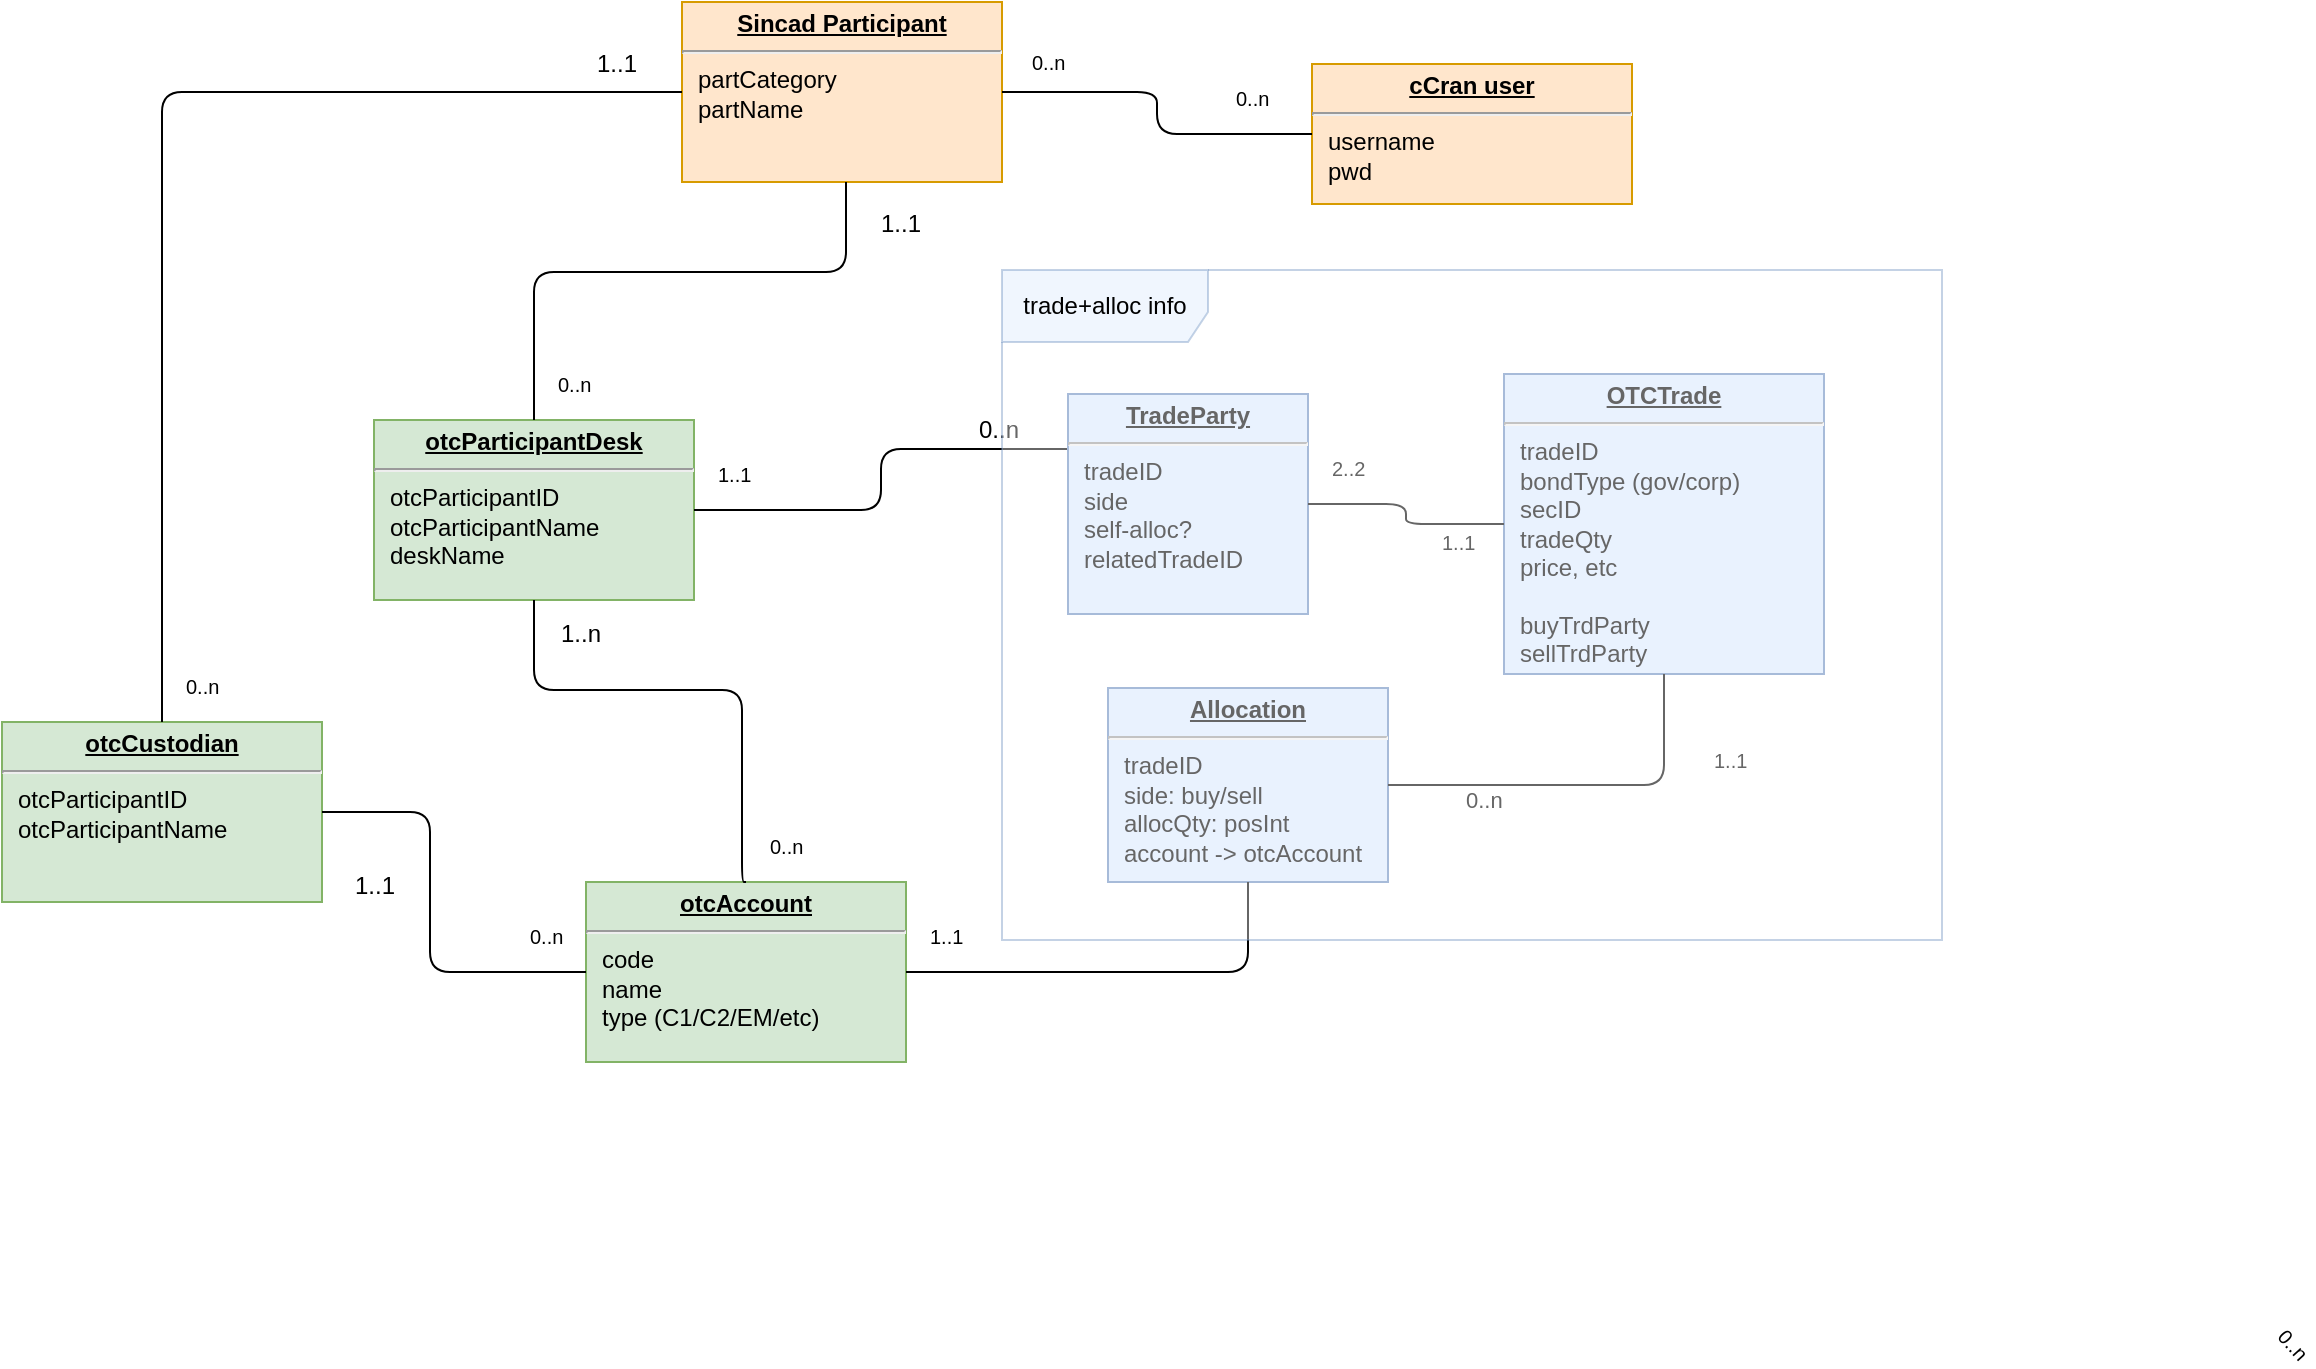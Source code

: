 <mxfile version="12.9.14" type="github">
  <diagram name="Page-1" id="e7e014a7-5840-1c2e-5031-d8a46d1fe8dd">
    <mxGraphModel dx="1038" dy="561" grid="0" gridSize="10" guides="1" tooltips="1" connect="1" arrows="1" fold="1" page="1" pageScale="1" pageWidth="1169" pageHeight="826" background="#ffffff" math="0" shadow="0">
      <root>
        <mxCell id="0" />
        <mxCell id="1" parent="0" />
        <mxCell id="r-QglApbOxRZuHr2_mNW-43" value="&lt;p style=&quot;margin: 0px ; margin-top: 4px ; text-align: center ; text-decoration: underline&quot;&gt;&lt;b&gt;Sincad Participant&lt;/b&gt;&lt;/p&gt;&lt;hr&gt;&lt;p style=&quot;margin: 0px ; margin-left: 8px&quot;&gt;partCategory&lt;br&gt;partName&lt;br&gt;&lt;/p&gt;" style="verticalAlign=top;align=left;overflow=fill;fontSize=12;fontFamily=Helvetica;html=1;fillColor=#ffe6cc;strokeColor=#d79b00;" parent="1" vertex="1">
          <mxGeometry x="436" y="129" width="160" height="90" as="geometry" />
        </mxCell>
        <mxCell id="r-QglApbOxRZuHr2_mNW-44" value="&lt;p style=&quot;margin: 0px ; margin-top: 4px ; text-align: center ; text-decoration: underline&quot;&gt;&lt;b&gt;otcParticipantDesk&lt;/b&gt;&lt;/p&gt;&lt;hr&gt;&lt;p style=&quot;margin: 0px ; margin-left: 8px&quot;&gt;otcParticipantID&lt;br&gt;otcParticipantName&lt;br&gt;deskName&lt;/p&gt;" style="verticalAlign=top;align=left;overflow=fill;fontSize=12;fontFamily=Helvetica;html=1;fillColor=#d5e8d4;strokeColor=#82b366;" parent="1" vertex="1">
          <mxGeometry x="282" y="338" width="160" height="90" as="geometry" />
        </mxCell>
        <mxCell id="r-QglApbOxRZuHr2_mNW-45" value="&lt;p style=&quot;margin: 0px ; margin-top: 4px ; text-align: center ; text-decoration: underline&quot;&gt;&lt;b&gt;otcAccount&lt;/b&gt;&lt;/p&gt;&lt;hr&gt;&lt;p style=&quot;margin: 0px ; margin-left: 8px&quot;&gt;code&lt;br&gt;name&lt;/p&gt;&lt;p style=&quot;margin: 0px ; margin-left: 8px&quot;&gt;type (C1/C2/EM/etc)&lt;/p&gt;" style="verticalAlign=top;align=left;overflow=fill;fontSize=12;fontFamily=Helvetica;html=1;fillColor=#d5e8d4;strokeColor=#82b366;" parent="1" vertex="1">
          <mxGeometry x="388" y="569" width="160" height="90" as="geometry" />
        </mxCell>
        <mxCell id="r-QglApbOxRZuHr2_mNW-55" value="" style="endArrow=none;html=1;startArrow=none;startFill=0;edgeStyle=orthogonalEdgeStyle;exitX=0.5;exitY=0;exitDx=0;exitDy=0;endFill=0;" parent="1" source="r-QglApbOxRZuHr2_mNW-45" target="r-QglApbOxRZuHr2_mNW-44" edge="1">
          <mxGeometry relative="1" as="geometry">
            <mxPoint x="311" y="430" as="sourcePoint" />
            <mxPoint x="471" y="430" as="targetPoint" />
            <Array as="points">
              <mxPoint x="466" y="473" />
              <mxPoint x="362" y="473" />
            </Array>
          </mxGeometry>
        </mxCell>
        <mxCell id="r-QglApbOxRZuHr2_mNW-56" value="0..n" style="resizable=0;html=1;align=left;verticalAlign=top;labelBackgroundColor=#ffffff;fontSize=10;" parent="r-QglApbOxRZuHr2_mNW-55" connectable="0" vertex="1">
          <mxGeometry x="-1" relative="1" as="geometry">
            <mxPoint x="10" y="-30" as="offset" />
          </mxGeometry>
        </mxCell>
        <mxCell id="r-QglApbOxRZuHr2_mNW-57" value="" style="resizable=0;html=1;align=right;verticalAlign=top;labelBackgroundColor=#ffffff;fontSize=10;" parent="r-QglApbOxRZuHr2_mNW-55" connectable="0" vertex="1">
          <mxGeometry x="1" relative="1" as="geometry">
            <mxPoint x="-15.2" y="4.7" as="offset" />
          </mxGeometry>
        </mxCell>
        <mxCell id="r-QglApbOxRZuHr2_mNW-58" value="1..n" style="text;html=1;align=center;verticalAlign=middle;resizable=0;points=[];autosize=1;" parent="1" vertex="1">
          <mxGeometry x="365" y="435" width="40" height="20" as="geometry" />
        </mxCell>
        <mxCell id="r-QglApbOxRZuHr2_mNW-59" value="" style="endArrow=none;html=1;startArrow=none;startFill=0;edgeStyle=orthogonalEdgeStyle;exitX=0.5;exitY=0;exitDx=0;exitDy=0;endFill=0;" parent="1" source="r-QglApbOxRZuHr2_mNW-44" target="r-QglApbOxRZuHr2_mNW-43" edge="1">
          <mxGeometry x="-0.286" y="40" relative="1" as="geometry">
            <mxPoint x="691" y="390" as="sourcePoint" />
            <mxPoint x="621" y="250" as="targetPoint" />
            <Array as="points">
              <mxPoint x="362" y="264" />
              <mxPoint x="518" y="264" />
            </Array>
            <mxPoint as="offset" />
          </mxGeometry>
        </mxCell>
        <mxCell id="r-QglApbOxRZuHr2_mNW-60" value="0..n" style="resizable=0;html=1;align=left;verticalAlign=top;labelBackgroundColor=#ffffff;fontSize=10;" parent="r-QglApbOxRZuHr2_mNW-59" connectable="0" vertex="1">
          <mxGeometry x="-1" relative="1" as="geometry">
            <mxPoint x="10" y="-30" as="offset" />
          </mxGeometry>
        </mxCell>
        <mxCell id="r-QglApbOxRZuHr2_mNW-61" value="" style="resizable=0;html=1;align=right;verticalAlign=top;labelBackgroundColor=#ffffff;fontSize=10;" parent="r-QglApbOxRZuHr2_mNW-59" connectable="0" vertex="1">
          <mxGeometry x="1" relative="1" as="geometry">
            <mxPoint x="-15.2" y="4.7" as="offset" />
          </mxGeometry>
        </mxCell>
        <mxCell id="r-QglApbOxRZuHr2_mNW-62" value="1..1" style="text;html=1;align=center;verticalAlign=middle;resizable=0;points=[];autosize=1;" parent="1" vertex="1">
          <mxGeometry x="525" y="230" width="40" height="20" as="geometry" />
        </mxCell>
        <mxCell id="r-QglApbOxRZuHr2_mNW-64" value="" style="endArrow=none;html=1;startArrow=none;startFill=0;edgeStyle=orthogonalEdgeStyle;exitX=1;exitY=0.5;exitDx=0;exitDy=0;endFill=0;entryX=0;entryY=0.25;entryDx=0;entryDy=0;" parent="1" source="r-QglApbOxRZuHr2_mNW-44" target="104fRdmMnucotuJA-c0r-9" edge="1">
          <mxGeometry relative="1" as="geometry">
            <mxPoint x="361.0" y="380" as="sourcePoint" />
            <mxPoint x="561" y="330" as="targetPoint" />
          </mxGeometry>
        </mxCell>
        <mxCell id="r-QglApbOxRZuHr2_mNW-65" value="1..1" style="resizable=0;html=1;align=left;verticalAlign=top;labelBackgroundColor=#ffffff;fontSize=10;" parent="r-QglApbOxRZuHr2_mNW-64" connectable="0" vertex="1">
          <mxGeometry x="-1" relative="1" as="geometry">
            <mxPoint x="10" y="-30" as="offset" />
          </mxGeometry>
        </mxCell>
        <mxCell id="r-QglApbOxRZuHr2_mNW-66" value="" style="resizable=0;html=1;align=right;verticalAlign=top;labelBackgroundColor=#ffffff;fontSize=10;" parent="r-QglApbOxRZuHr2_mNW-64" connectable="0" vertex="1">
          <mxGeometry x="1" relative="1" as="geometry">
            <mxPoint x="-15.2" y="4.7" as="offset" />
          </mxGeometry>
        </mxCell>
        <mxCell id="r-QglApbOxRZuHr2_mNW-67" value="0..n" style="resizable=0;html=1;align=left;verticalAlign=top;labelBackgroundColor=#ffffff;fontSize=10;rotation=48;" parent="1" connectable="0" vertex="1">
          <mxGeometry x="651.0" y="585" as="geometry">
            <mxPoint x="545.331" y="-307.257" as="offset" />
          </mxGeometry>
        </mxCell>
        <mxCell id="r-QglApbOxRZuHr2_mNW-76" value="0..n" style="text;html=1;align=center;verticalAlign=middle;resizable=0;points=[];autosize=1;" parent="1" vertex="1">
          <mxGeometry x="574" y="333" width="40" height="20" as="geometry" />
        </mxCell>
        <mxCell id="r-QglApbOxRZuHr2_mNW-77" value="&lt;p style=&quot;margin: 0px ; margin-top: 4px ; text-align: center ; text-decoration: underline&quot;&gt;&lt;b&gt;otcCustodian&lt;/b&gt;&lt;/p&gt;&lt;hr&gt;&lt;p style=&quot;margin: 0px ; margin-left: 8px&quot;&gt;otcParticipantID&lt;br&gt;otcParticipantName&lt;br&gt;&lt;br&gt;&lt;/p&gt;" style="verticalAlign=top;align=left;overflow=fill;fontSize=12;fontFamily=Helvetica;html=1;fillColor=#d5e8d4;strokeColor=#82b366;" parent="1" vertex="1">
          <mxGeometry x="96" y="489" width="160" height="90" as="geometry" />
        </mxCell>
        <mxCell id="r-QglApbOxRZuHr2_mNW-78" value="" style="endArrow=none;html=1;startArrow=none;startFill=0;edgeStyle=orthogonalEdgeStyle;exitX=0;exitY=0.5;exitDx=0;exitDy=0;endFill=0;entryX=1;entryY=0.5;entryDx=0;entryDy=0;" parent="1" source="r-QglApbOxRZuHr2_mNW-45" target="r-QglApbOxRZuHr2_mNW-77" edge="1">
          <mxGeometry relative="1" as="geometry">
            <mxPoint x="511" y="610" as="sourcePoint" />
            <mxPoint x="361" y="470" as="targetPoint" />
            <Array as="points">
              <mxPoint x="310" y="614" />
              <mxPoint x="310" y="534" />
            </Array>
          </mxGeometry>
        </mxCell>
        <mxCell id="r-QglApbOxRZuHr2_mNW-79" value="0..n" style="resizable=0;html=1;align=left;verticalAlign=top;labelBackgroundColor=#ffffff;fontSize=10;" parent="r-QglApbOxRZuHr2_mNW-78" connectable="0" vertex="1">
          <mxGeometry x="-1" relative="1" as="geometry">
            <mxPoint x="-30" y="-30" as="offset" />
          </mxGeometry>
        </mxCell>
        <mxCell id="r-QglApbOxRZuHr2_mNW-80" value="" style="resizable=0;html=1;align=right;verticalAlign=top;labelBackgroundColor=#ffffff;fontSize=10;" parent="r-QglApbOxRZuHr2_mNW-78" connectable="0" vertex="1">
          <mxGeometry x="1" relative="1" as="geometry">
            <mxPoint x="-15.2" y="4.7" as="offset" />
          </mxGeometry>
        </mxCell>
        <mxCell id="r-QglApbOxRZuHr2_mNW-81" value="1..1" style="text;html=1;align=center;verticalAlign=middle;resizable=0;points=[];autosize=1;" parent="1" vertex="1">
          <mxGeometry x="262" y="561" width="40" height="20" as="geometry" />
        </mxCell>
        <mxCell id="104fRdmMnucotuJA-c0r-1" value="&lt;p style=&quot;margin: 0px ; margin-top: 4px ; text-align: center ; text-decoration: underline&quot;&gt;&lt;b&gt;cCran user&lt;/b&gt;&lt;/p&gt;&lt;hr&gt;&lt;p style=&quot;margin: 0px ; margin-left: 8px&quot;&gt;username&lt;br&gt;pwd&lt;/p&gt;" style="verticalAlign=top;align=left;overflow=fill;fontSize=12;fontFamily=Helvetica;html=1;fillColor=#ffe6cc;strokeColor=#d79b00;" vertex="1" parent="1">
          <mxGeometry x="751" y="160" width="160" height="70" as="geometry" />
        </mxCell>
        <mxCell id="104fRdmMnucotuJA-c0r-3" value="" style="endArrow=none;html=1;startArrow=none;startFill=0;edgeStyle=orthogonalEdgeStyle;exitX=0;exitY=0.5;exitDx=0;exitDy=0;endFill=0;" edge="1" parent="1" source="104fRdmMnucotuJA-c0r-1" target="r-QglApbOxRZuHr2_mNW-43">
          <mxGeometry relative="1" as="geometry">
            <mxPoint x="361" y="380" as="sourcePoint" />
            <mxPoint x="528.2" y="211.17" as="targetPoint" />
          </mxGeometry>
        </mxCell>
        <mxCell id="104fRdmMnucotuJA-c0r-4" value="0..n" style="resizable=0;html=1;align=left;verticalAlign=top;labelBackgroundColor=#ffffff;fontSize=10;" connectable="0" vertex="1" parent="104fRdmMnucotuJA-c0r-3">
          <mxGeometry x="-1" relative="1" as="geometry">
            <mxPoint x="-40" y="-30" as="offset" />
          </mxGeometry>
        </mxCell>
        <mxCell id="104fRdmMnucotuJA-c0r-5" value="" style="resizable=0;html=1;align=right;verticalAlign=top;labelBackgroundColor=#ffffff;fontSize=10;" connectable="0" vertex="1" parent="104fRdmMnucotuJA-c0r-3">
          <mxGeometry x="1" relative="1" as="geometry">
            <mxPoint x="-15.2" y="4.7" as="offset" />
          </mxGeometry>
        </mxCell>
        <mxCell id="104fRdmMnucotuJA-c0r-7" value="0..n" style="resizable=0;html=1;align=left;verticalAlign=top;labelBackgroundColor=#ffffff;fontSize=10;" connectable="0" vertex="1" parent="1">
          <mxGeometry x="649" y="177" as="geometry">
            <mxPoint x="-40" y="-30" as="offset" />
          </mxGeometry>
        </mxCell>
        <mxCell id="104fRdmMnucotuJA-c0r-8" value="&lt;p style=&quot;margin: 0px ; margin-top: 4px ; text-align: center ; text-decoration: underline&quot;&gt;&lt;b&gt;OTCTrade&lt;/b&gt;&lt;/p&gt;&lt;hr&gt;&lt;p style=&quot;margin: 0px ; margin-left: 8px&quot;&gt;tradeID&lt;/p&gt;&lt;p style=&quot;margin: 0px ; margin-left: 8px&quot;&gt;bondType (gov/corp)&lt;/p&gt;&lt;p style=&quot;margin: 0px ; margin-left: 8px&quot;&gt;secID&lt;/p&gt;&lt;p style=&quot;margin: 0px ; margin-left: 8px&quot;&gt;tradeQty&lt;/p&gt;&lt;p style=&quot;margin: 0px ; margin-left: 8px&quot;&gt;price, etc&lt;/p&gt;&lt;p style=&quot;margin: 0px ; margin-left: 8px&quot;&gt;&lt;br&gt;&lt;/p&gt;&lt;p style=&quot;margin: 0px ; margin-left: 8px&quot;&gt;buyTrdParty&lt;/p&gt;&lt;p style=&quot;margin: 0px ; margin-left: 8px&quot;&gt;sellTrdParty&lt;/p&gt;" style="verticalAlign=top;align=left;overflow=fill;fontSize=12;fontFamily=Helvetica;html=1;fillColor=#dae8fc;strokeColor=#6c8ebf;" vertex="1" parent="1">
          <mxGeometry x="847" y="315" width="160" height="150" as="geometry" />
        </mxCell>
        <mxCell id="104fRdmMnucotuJA-c0r-9" value="&lt;p style=&quot;margin: 0px ; margin-top: 4px ; text-align: center ; text-decoration: underline&quot;&gt;&lt;b&gt;TradeParty&lt;/b&gt;&lt;/p&gt;&lt;hr&gt;&lt;p style=&quot;margin: 0px ; margin-left: 8px&quot;&gt;tradeID&lt;/p&gt;&lt;p style=&quot;margin: 0px ; margin-left: 8px&quot;&gt;side&lt;/p&gt;&lt;p style=&quot;margin: 0px ; margin-left: 8px&quot;&gt;self-alloc?&lt;/p&gt;&lt;p style=&quot;margin: 0px ; margin-left: 8px&quot;&gt;relatedTradeID&lt;/p&gt;&lt;p style=&quot;margin: 0px ; margin-left: 8px&quot;&gt;&lt;span style=&quot;font-family: monospace ; font-size: 0px&quot;&gt;%3CmxGraphModel%3E%3Croot%3E%3CmxCell%20id%3D%220%22%2F%3E%3CmxCell%20id%3D%221%22%20parent%3D%220%22%2F%3E%3CmxCell%20id%3D%222%22%20value%3D%22%26lt%3Bp%20style%3D%26quot%3Bmargin%3A%200px%20%3B%20margin-top%3A%204px%20%3B%20text-align%3A%20center%20%3B%20text-decoration%3A%20underline%26quot%3B%26gt%3B%26lt%3Bb%26gt%3BTradeSide%26lt%3B%2Fb%26gt%3B%26lt%3B%2Fp%26gt%3B%26lt%3Bhr%26gt%3B%26lt%3Bp%20style%3D%26quot%3Bmargin%3A%200px%20%3B%20margin-left%3A%208px%26quot%3B%26gt%3BtradeID%26lt%3B%2Fp%26gt%3B%26lt%3Bp%20style%3D%26quot%3Bmargin%3A%200px%20%3B%20margin-left%3A%208px%26quot%3B%26gt%3BbondType%20(gov%2Fcorp)%26lt%3B%2Fp%26gt%3B%26lt%3Bp%20style%3D%26quot%3Bmargin%3A%200px%20%3B%20margin-left%3A%208px%26quot%3B%26gt%3BsecID%26lt%3B%2Fp%26gt%3B%26lt%3Bp%20style%3D%26quot%3Bmargin%3A%200px%20%3B%20margin-left%3A%208px%26quot%3B%26gt%3Bquantity%26lt%3B%2Fp%26gt%3B%26lt%3Bp%20style%3D%26quot%3Bmargin%3A%200px%20%3B%20margin-left%3A%208px%26quot%3B%26gt%3Bprice%2C%20etc%26lt%3B%2Fp%26gt%3B%26lt%3Bp%20style%3D%26quot%3Bmargin%3A%200px%20%3B%20margin-left%3A%208px%26quot%3B%26gt%3B%26lt%3Bbr%26gt%3B%26lt%3B%2Fp%26gt%3B%26lt%3Bp%20style%3D%26quot%3Bmargin%3A%200px%20%3B%20margin-left%3A%208px%26quot%3B%26gt%3BrelatedTradeID%26lt%3B%2Fp%26gt%3B%26lt%3Bp%20style%3D%26quot%3Bmargin%3A%200px%20%3B%20margin-left%3A%208px%26quot%3B%26gt%3Bself-alloc%3F%26lt%3B%2Fp%26gt%3B%26lt%3Bp%20style%3D%26quot%3Bmargin%3A%200px%20%3B%20margin-left%3A%208px%26quot%3B%26gt%3B%26lt%3Bbr%26gt%3B%26lt%3B%2Fp%26gt%3B%22%20style%3D%22verticalAlign%3Dtop%3Balign%3Dleft%3Boverflow%3Dfill%3BfontSize%3D12%3BfontFamily%3DHelvetica%3Bhtml%3D1%3BfillColor%3D%23dae8fc%3BstrokeColor%3D%236c8ebf%3B%22%20vertex%3D%221%22%20parent%3D%221%22%3E%3CmxGeometry%20x%3D%22550%22%20y%3D%22220%22%20width%3D%22160%22%20height%3D%22160%22%20as%3D%22geometry%22%2F%3E%3C%2FmxCell%3E%3C%2Froot%3E%3C%2FmxGraphModel%&lt;/span&gt;&lt;/p&gt;" style="verticalAlign=top;align=left;overflow=fill;fontSize=12;fontFamily=Helvetica;html=1;fillColor=#dae8fc;strokeColor=#6c8ebf;" vertex="1" parent="1">
          <mxGeometry x="629" y="325" width="120" height="110" as="geometry" />
        </mxCell>
        <mxCell id="104fRdmMnucotuJA-c0r-11" value="&lt;p style=&quot;margin: 0px ; margin-top: 4px ; text-align: center ; text-decoration: underline&quot;&gt;&lt;b&gt;Allocation&lt;/b&gt;&lt;/p&gt;&lt;hr&gt;&lt;p style=&quot;margin: 0px ; margin-left: 8px&quot;&gt;tradeID&lt;/p&gt;&lt;p style=&quot;margin: 0px ; margin-left: 8px&quot;&gt;side: buy/sell&lt;/p&gt;&lt;p style=&quot;margin: 0px ; margin-left: 8px&quot;&gt;allocQty: posInt&amp;nbsp;&lt;/p&gt;&lt;p style=&quot;margin: 0px ; margin-left: 8px&quot;&gt;account -&amp;gt; otcAccount&lt;/p&gt;" style="verticalAlign=top;align=left;overflow=fill;fontSize=12;fontFamily=Helvetica;html=1;fillColor=#dae8fc;strokeColor=#6c8ebf;" vertex="1" parent="1">
          <mxGeometry x="649" y="472" width="140" height="97" as="geometry" />
        </mxCell>
        <mxCell id="104fRdmMnucotuJA-c0r-12" value="" style="endArrow=none;html=1;startArrow=none;startFill=0;edgeStyle=orthogonalEdgeStyle;exitX=1;exitY=0.5;exitDx=0;exitDy=0;endFill=0;entryX=0;entryY=0.5;entryDx=0;entryDy=0;" edge="1" parent="1" source="104fRdmMnucotuJA-c0r-9" target="104fRdmMnucotuJA-c0r-8">
          <mxGeometry relative="1" as="geometry">
            <mxPoint x="441" y="425" as="sourcePoint" />
            <mxPoint x="601" y="367.5" as="targetPoint" />
          </mxGeometry>
        </mxCell>
        <mxCell id="104fRdmMnucotuJA-c0r-13" value="2..2" style="resizable=0;html=1;align=left;verticalAlign=top;labelBackgroundColor=#ffffff;fontSize=10;" connectable="0" vertex="1" parent="104fRdmMnucotuJA-c0r-12">
          <mxGeometry x="-1" relative="1" as="geometry">
            <mxPoint x="10" y="-30" as="offset" />
          </mxGeometry>
        </mxCell>
        <mxCell id="104fRdmMnucotuJA-c0r-14" value="" style="resizable=0;html=1;align=right;verticalAlign=top;labelBackgroundColor=#ffffff;fontSize=10;" connectable="0" vertex="1" parent="104fRdmMnucotuJA-c0r-12">
          <mxGeometry x="1" relative="1" as="geometry">
            <mxPoint x="-15.2" y="4.7" as="offset" />
          </mxGeometry>
        </mxCell>
        <mxCell id="104fRdmMnucotuJA-c0r-15" value="" style="endArrow=none;html=1;startArrow=none;startFill=0;edgeStyle=orthogonalEdgeStyle;exitX=1;exitY=0.5;exitDx=0;exitDy=0;endFill=0;entryX=0.5;entryY=1;entryDx=0;entryDy=0;" edge="1" parent="1" source="104fRdmMnucotuJA-c0r-11" target="104fRdmMnucotuJA-c0r-8">
          <mxGeometry relative="1" as="geometry">
            <mxPoint x="861" y="511.5" as="sourcePoint" />
            <mxPoint x="1021" y="454" as="targetPoint" />
          </mxGeometry>
        </mxCell>
        <mxCell id="104fRdmMnucotuJA-c0r-16" value="1..1" style="resizable=0;html=1;align=left;verticalAlign=top;labelBackgroundColor=#ffffff;fontSize=10;" connectable="0" vertex="1" parent="104fRdmMnucotuJA-c0r-15">
          <mxGeometry x="-1" relative="1" as="geometry">
            <mxPoint x="161" y="-24.5" as="offset" />
          </mxGeometry>
        </mxCell>
        <mxCell id="104fRdmMnucotuJA-c0r-17" value="" style="resizable=0;html=1;align=right;verticalAlign=top;labelBackgroundColor=#ffffff;fontSize=10;" connectable="0" vertex="1" parent="104fRdmMnucotuJA-c0r-15">
          <mxGeometry x="1" relative="1" as="geometry">
            <mxPoint x="-15.2" y="4.7" as="offset" />
          </mxGeometry>
        </mxCell>
        <mxCell id="104fRdmMnucotuJA-c0r-18" value="" style="endArrow=none;html=1;startArrow=none;startFill=0;edgeStyle=orthogonalEdgeStyle;exitX=1;exitY=0.5;exitDx=0;exitDy=0;endFill=0;entryX=0.5;entryY=1;entryDx=0;entryDy=0;" edge="1" parent="1" source="r-QglApbOxRZuHr2_mNW-45" target="104fRdmMnucotuJA-c0r-11">
          <mxGeometry relative="1" as="geometry">
            <mxPoint x="811" y="561.5" as="sourcePoint" />
            <mxPoint x="861" y="420" as="targetPoint" />
          </mxGeometry>
        </mxCell>
        <mxCell id="104fRdmMnucotuJA-c0r-19" value="1..1" style="resizable=0;html=1;align=left;verticalAlign=top;labelBackgroundColor=#ffffff;fontSize=10;" connectable="0" vertex="1" parent="104fRdmMnucotuJA-c0r-18">
          <mxGeometry x="-1" relative="1" as="geometry">
            <mxPoint x="10" y="-30" as="offset" />
          </mxGeometry>
        </mxCell>
        <mxCell id="104fRdmMnucotuJA-c0r-20" value="" style="resizable=0;html=1;align=right;verticalAlign=top;labelBackgroundColor=#ffffff;fontSize=10;" connectable="0" vertex="1" parent="104fRdmMnucotuJA-c0r-18">
          <mxGeometry x="1" relative="1" as="geometry">
            <mxPoint x="-15.2" y="4.7" as="offset" />
          </mxGeometry>
        </mxCell>
        <mxCell id="104fRdmMnucotuJA-c0r-21" value="1..1" style="resizable=0;html=1;align=left;verticalAlign=top;labelBackgroundColor=#ffffff;fontSize=10;direction=west;" connectable="0" vertex="1" parent="1">
          <mxGeometry x="779" y="455" as="geometry">
            <mxPoint x="35" y="-68" as="offset" />
          </mxGeometry>
        </mxCell>
        <mxCell id="104fRdmMnucotuJA-c0r-22" value="&lt;font style=&quot;font-size: 11px&quot;&gt;0..n&lt;/font&gt;" style="resizable=0;html=1;align=left;verticalAlign=top;labelBackgroundColor=#ffffff;fontSize=10;" connectable="0" vertex="1" parent="1">
          <mxGeometry x="696" y="598" as="geometry">
            <mxPoint x="130" y="-83" as="offset" />
          </mxGeometry>
        </mxCell>
        <mxCell id="104fRdmMnucotuJA-c0r-29" value="trade+alloc info" style="shape=umlFrame;whiteSpace=wrap;html=1;shadow=0;comic=0;opacity=40;swimlaneFillColor=#ffffff;fillColor=#dae8fc;strokeColor=#6c8ebf;width=103;height=36;" vertex="1" parent="1">
          <mxGeometry x="596" y="263" width="470" height="335" as="geometry" />
        </mxCell>
        <mxCell id="104fRdmMnucotuJA-c0r-30" value="" style="endArrow=none;html=1;startArrow=none;startFill=0;edgeStyle=orthogonalEdgeStyle;exitX=0.5;exitY=0;exitDx=0;exitDy=0;endFill=0;entryX=0;entryY=0.5;entryDx=0;entryDy=0;" edge="1" parent="1" source="r-QglApbOxRZuHr2_mNW-77" target="r-QglApbOxRZuHr2_mNW-43">
          <mxGeometry relative="1" as="geometry">
            <mxPoint x="561" y="630" as="sourcePoint" />
            <mxPoint x="372.0" y="438" as="targetPoint" />
          </mxGeometry>
        </mxCell>
        <mxCell id="104fRdmMnucotuJA-c0r-31" value="0..n" style="resizable=0;html=1;align=left;verticalAlign=top;labelBackgroundColor=#ffffff;fontSize=10;" connectable="0" vertex="1" parent="104fRdmMnucotuJA-c0r-30">
          <mxGeometry x="-1" relative="1" as="geometry">
            <mxPoint x="10" y="-30" as="offset" />
          </mxGeometry>
        </mxCell>
        <mxCell id="104fRdmMnucotuJA-c0r-32" value="" style="resizable=0;html=1;align=right;verticalAlign=top;labelBackgroundColor=#ffffff;fontSize=10;" connectable="0" vertex="1" parent="104fRdmMnucotuJA-c0r-30">
          <mxGeometry x="1" relative="1" as="geometry">
            <mxPoint x="-15.2" y="4.7" as="offset" />
          </mxGeometry>
        </mxCell>
        <mxCell id="104fRdmMnucotuJA-c0r-33" value="1..1" style="text;html=1;align=center;verticalAlign=middle;resizable=0;points=[];autosize=1;" vertex="1" parent="1">
          <mxGeometry x="383" y="150" width="40" height="20" as="geometry" />
        </mxCell>
      </root>
    </mxGraphModel>
  </diagram>
</mxfile>
